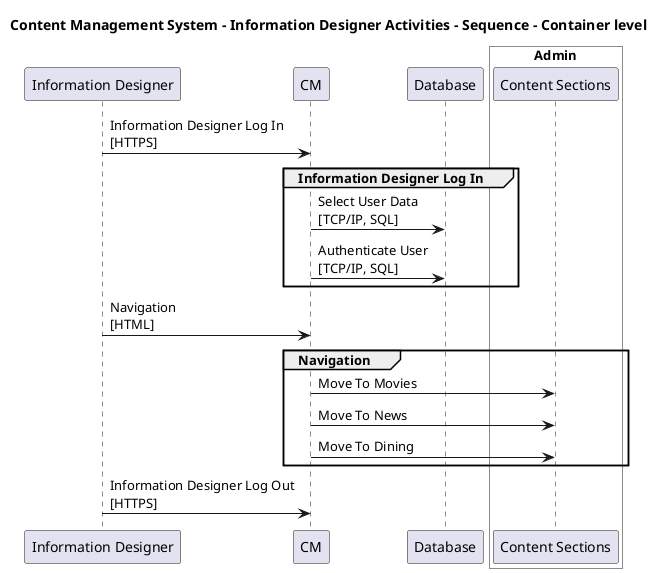 @startuml

title Content Management System - Information Designer Activities - Sequence - Container level

participant "Information Designer" as ContentManagementSystem.Actors.InformationDesigner
participant "CM" as ContentManagementSystem.SoftwareSystems.CM
participant "Database" as ContentManagementSystem.SoftwareSystems.Database

box "Admin" #White
    participant "Content Sections" as ContentManagementSystem.SoftwareSystems.Admin.Containers.ContentSections
end box


ContentManagementSystem.Actors.InformationDesigner -> ContentManagementSystem.SoftwareSystems.CM : Information Designer Log In\n[HTTPS]
group Information Designer Log In
ContentManagementSystem.SoftwareSystems.CM -> ContentManagementSystem.SoftwareSystems.Database : Select User Data\n[TCP/IP, SQL]
ContentManagementSystem.SoftwareSystems.CM -> ContentManagementSystem.SoftwareSystems.Database : Authenticate User\n[TCP/IP, SQL]
end
ContentManagementSystem.Actors.InformationDesigner -> ContentManagementSystem.SoftwareSystems.CM : Navigation\n[HTML]
group Navigation
ContentManagementSystem.SoftwareSystems.CM -> ContentManagementSystem.SoftwareSystems.Admin.Containers.ContentSections : Move To Movies
ContentManagementSystem.SoftwareSystems.CM -> ContentManagementSystem.SoftwareSystems.Admin.Containers.ContentSections : Move To News
ContentManagementSystem.SoftwareSystems.CM -> ContentManagementSystem.SoftwareSystems.Admin.Containers.ContentSections : Move To Dining
end
ContentManagementSystem.Actors.InformationDesigner -> ContentManagementSystem.SoftwareSystems.CM : Information Designer Log Out\n[HTTPS]


@enduml
